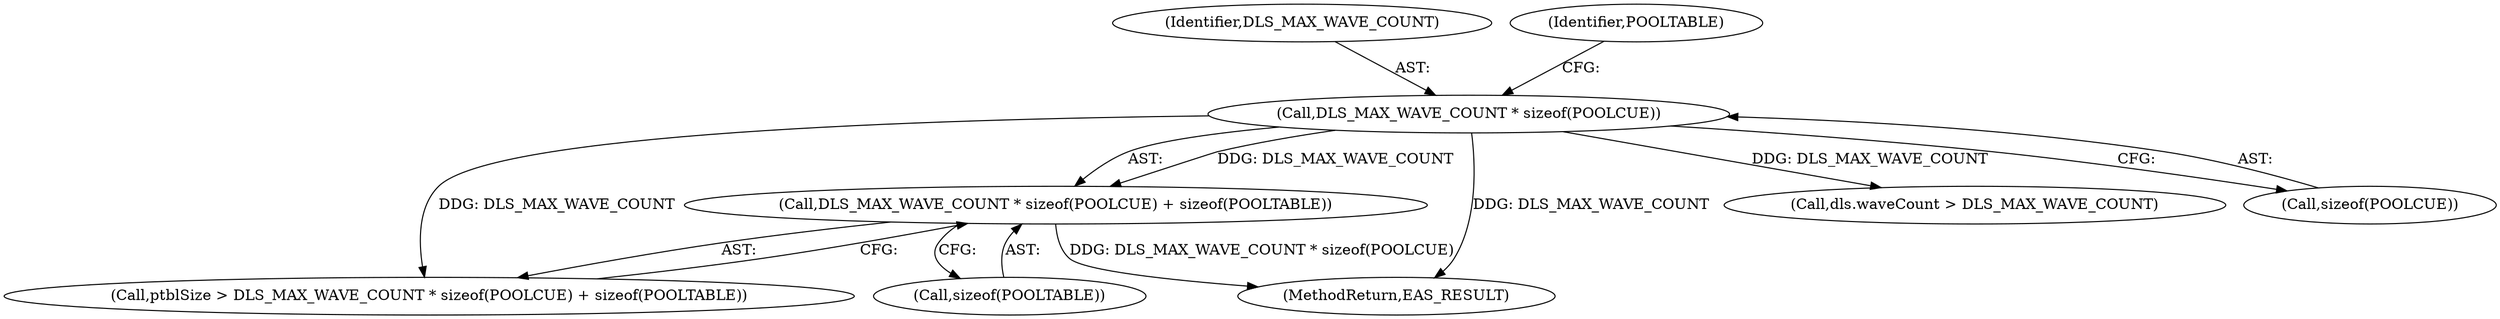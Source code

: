 digraph "0_Android_cadfb7a3c96d4fef06656cf37143e1b3e62cae86@API" {
"1000394" [label="(Call,DLS_MAX_WAVE_COUNT * sizeof(POOLCUE) + sizeof(POOLTABLE))"];
"1000395" [label="(Call,DLS_MAX_WAVE_COUNT * sizeof(POOLCUE))"];
"1000392" [label="(Call,ptblSize > DLS_MAX_WAVE_COUNT * sizeof(POOLCUE) + sizeof(POOLTABLE))"];
"1000837" [label="(MethodReturn,EAS_RESULT)"];
"1000396" [label="(Identifier,DLS_MAX_WAVE_COUNT)"];
"1000394" [label="(Call,DLS_MAX_WAVE_COUNT * sizeof(POOLCUE) + sizeof(POOLTABLE))"];
"1000399" [label="(Call,sizeof(POOLTABLE))"];
"1000400" [label="(Identifier,POOLTABLE)"];
"1000425" [label="(Call,dls.waveCount > DLS_MAX_WAVE_COUNT)"];
"1000397" [label="(Call,sizeof(POOLCUE))"];
"1000395" [label="(Call,DLS_MAX_WAVE_COUNT * sizeof(POOLCUE))"];
"1000394" -> "1000392"  [label="AST: "];
"1000394" -> "1000399"  [label="CFG: "];
"1000395" -> "1000394"  [label="AST: "];
"1000399" -> "1000394"  [label="AST: "];
"1000392" -> "1000394"  [label="CFG: "];
"1000394" -> "1000837"  [label="DDG: DLS_MAX_WAVE_COUNT * sizeof(POOLCUE)"];
"1000395" -> "1000394"  [label="DDG: DLS_MAX_WAVE_COUNT"];
"1000395" -> "1000397"  [label="CFG: "];
"1000396" -> "1000395"  [label="AST: "];
"1000397" -> "1000395"  [label="AST: "];
"1000400" -> "1000395"  [label="CFG: "];
"1000395" -> "1000837"  [label="DDG: DLS_MAX_WAVE_COUNT"];
"1000395" -> "1000392"  [label="DDG: DLS_MAX_WAVE_COUNT"];
"1000395" -> "1000425"  [label="DDG: DLS_MAX_WAVE_COUNT"];
}
